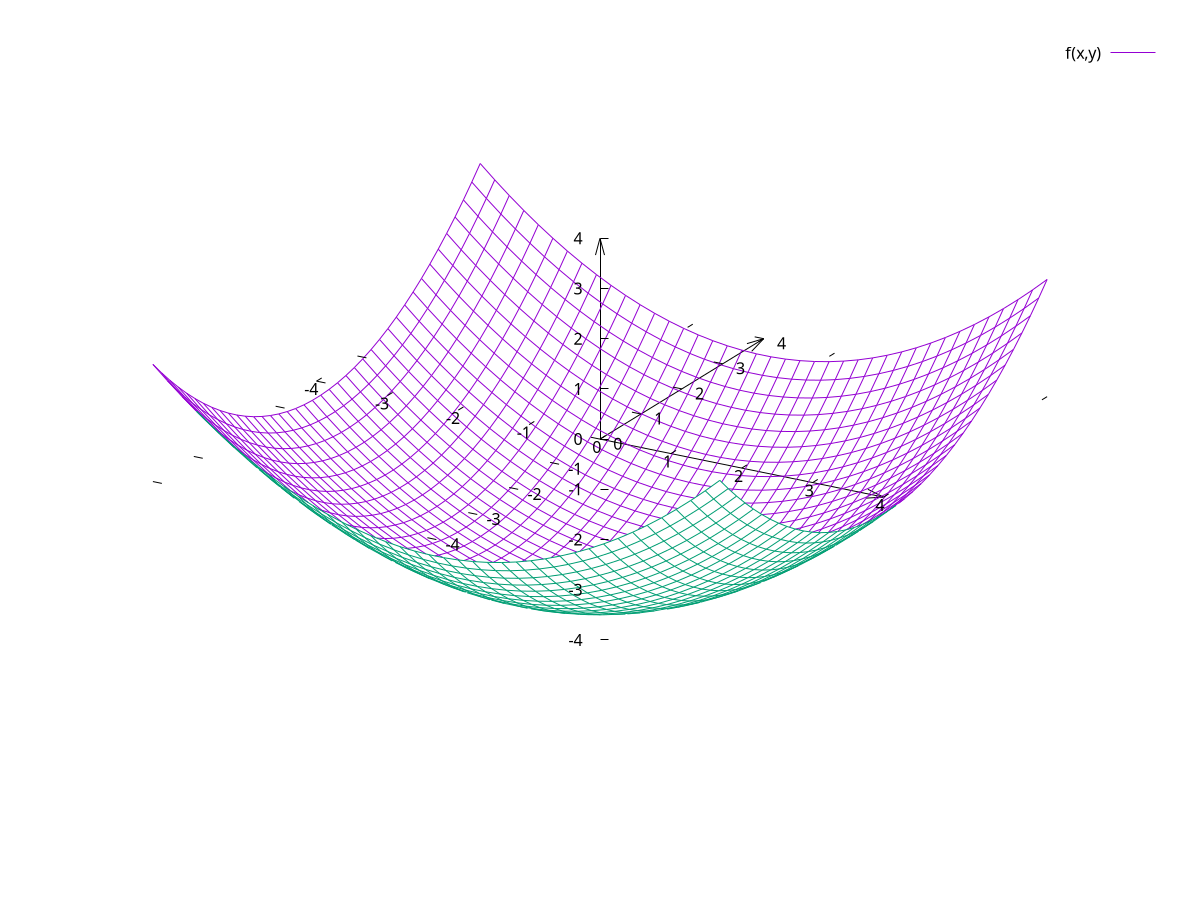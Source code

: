 #!/usr/bin/env gnuplot -pdc

reset
unset border

set xrange [-4:4]
set yrange [-4:4]
set zrange [-4:4]

set arrow 1 from 0,0,0 to 4,0,0
set arrow 2 from 0,0,0 to 0,4,0
set arrow 3 from 0,0,0 to 0,0,4

set ticslevel -0.5

set xtics axis
set ytics axis
set ztics axis

set isosample 40

set hidden3d

f(x,y)=(x**2+y**2)/6.0 - 3
splot f(x,y)
pause -1
